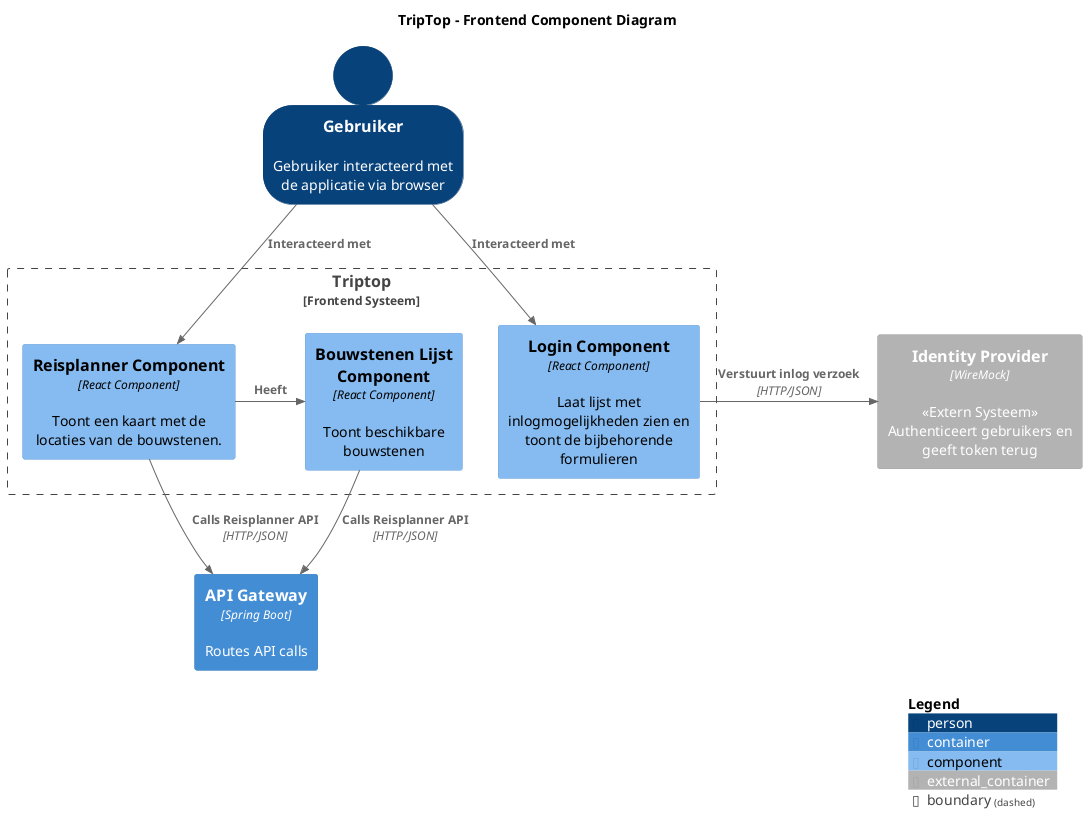 @startuml
!include <C4/C4_Component>

title TripTop - Frontend Component Diagram
SHOW_PERSON_OUTLINE()

Person(user, Gebruiker, "Gebruiker interacteerd met de applicatie via browser")

Boundary(system, "Triptop", "Frontend Systeem") {
    Component(loginComponent, "Login Component", React Component, "Laat lijst met inlogmogelijkheden zien en toont de bijbehorende formulieren")
    Component(reisplannerComponent, "Reisplanner Component", React Component, "Toont een kaart met de locaties van de bouwstenen.")
    Component(bouwstenenLijstComponent, "Bouwstenen Lijst Component", React Component, "Toont beschikbare bouwstenen")
}

Rel(user, reisplannerComponent, "Interacteerd met")
Rel(user, loginComponent, "Interacteerd met")


Container(api_gateway, "API Gateway", "Spring Boot" ,"Routes API calls")
Container_Ext(id_provider, "Identity Provider", WireMock, "<<Extern Systeem>>\nAuthenticeert gebruikers en geeft token terug")

Rel_R(loginComponent, id_provider, "Verstuurt inlog verzoek", "HTTP/JSON")
Rel(reisplannerComponent, api_gateway, "Calls Reisplanner API", "HTTP/JSON")
Rel_R(reisplannerComponent, bouwstenenLijstComponent, "Heeft")
Rel(bouwstenenLijstComponent, api_gateway, "Calls Reisplanner API", "HTTP/JSON")


SHOW_LEGEND()

@enduml
